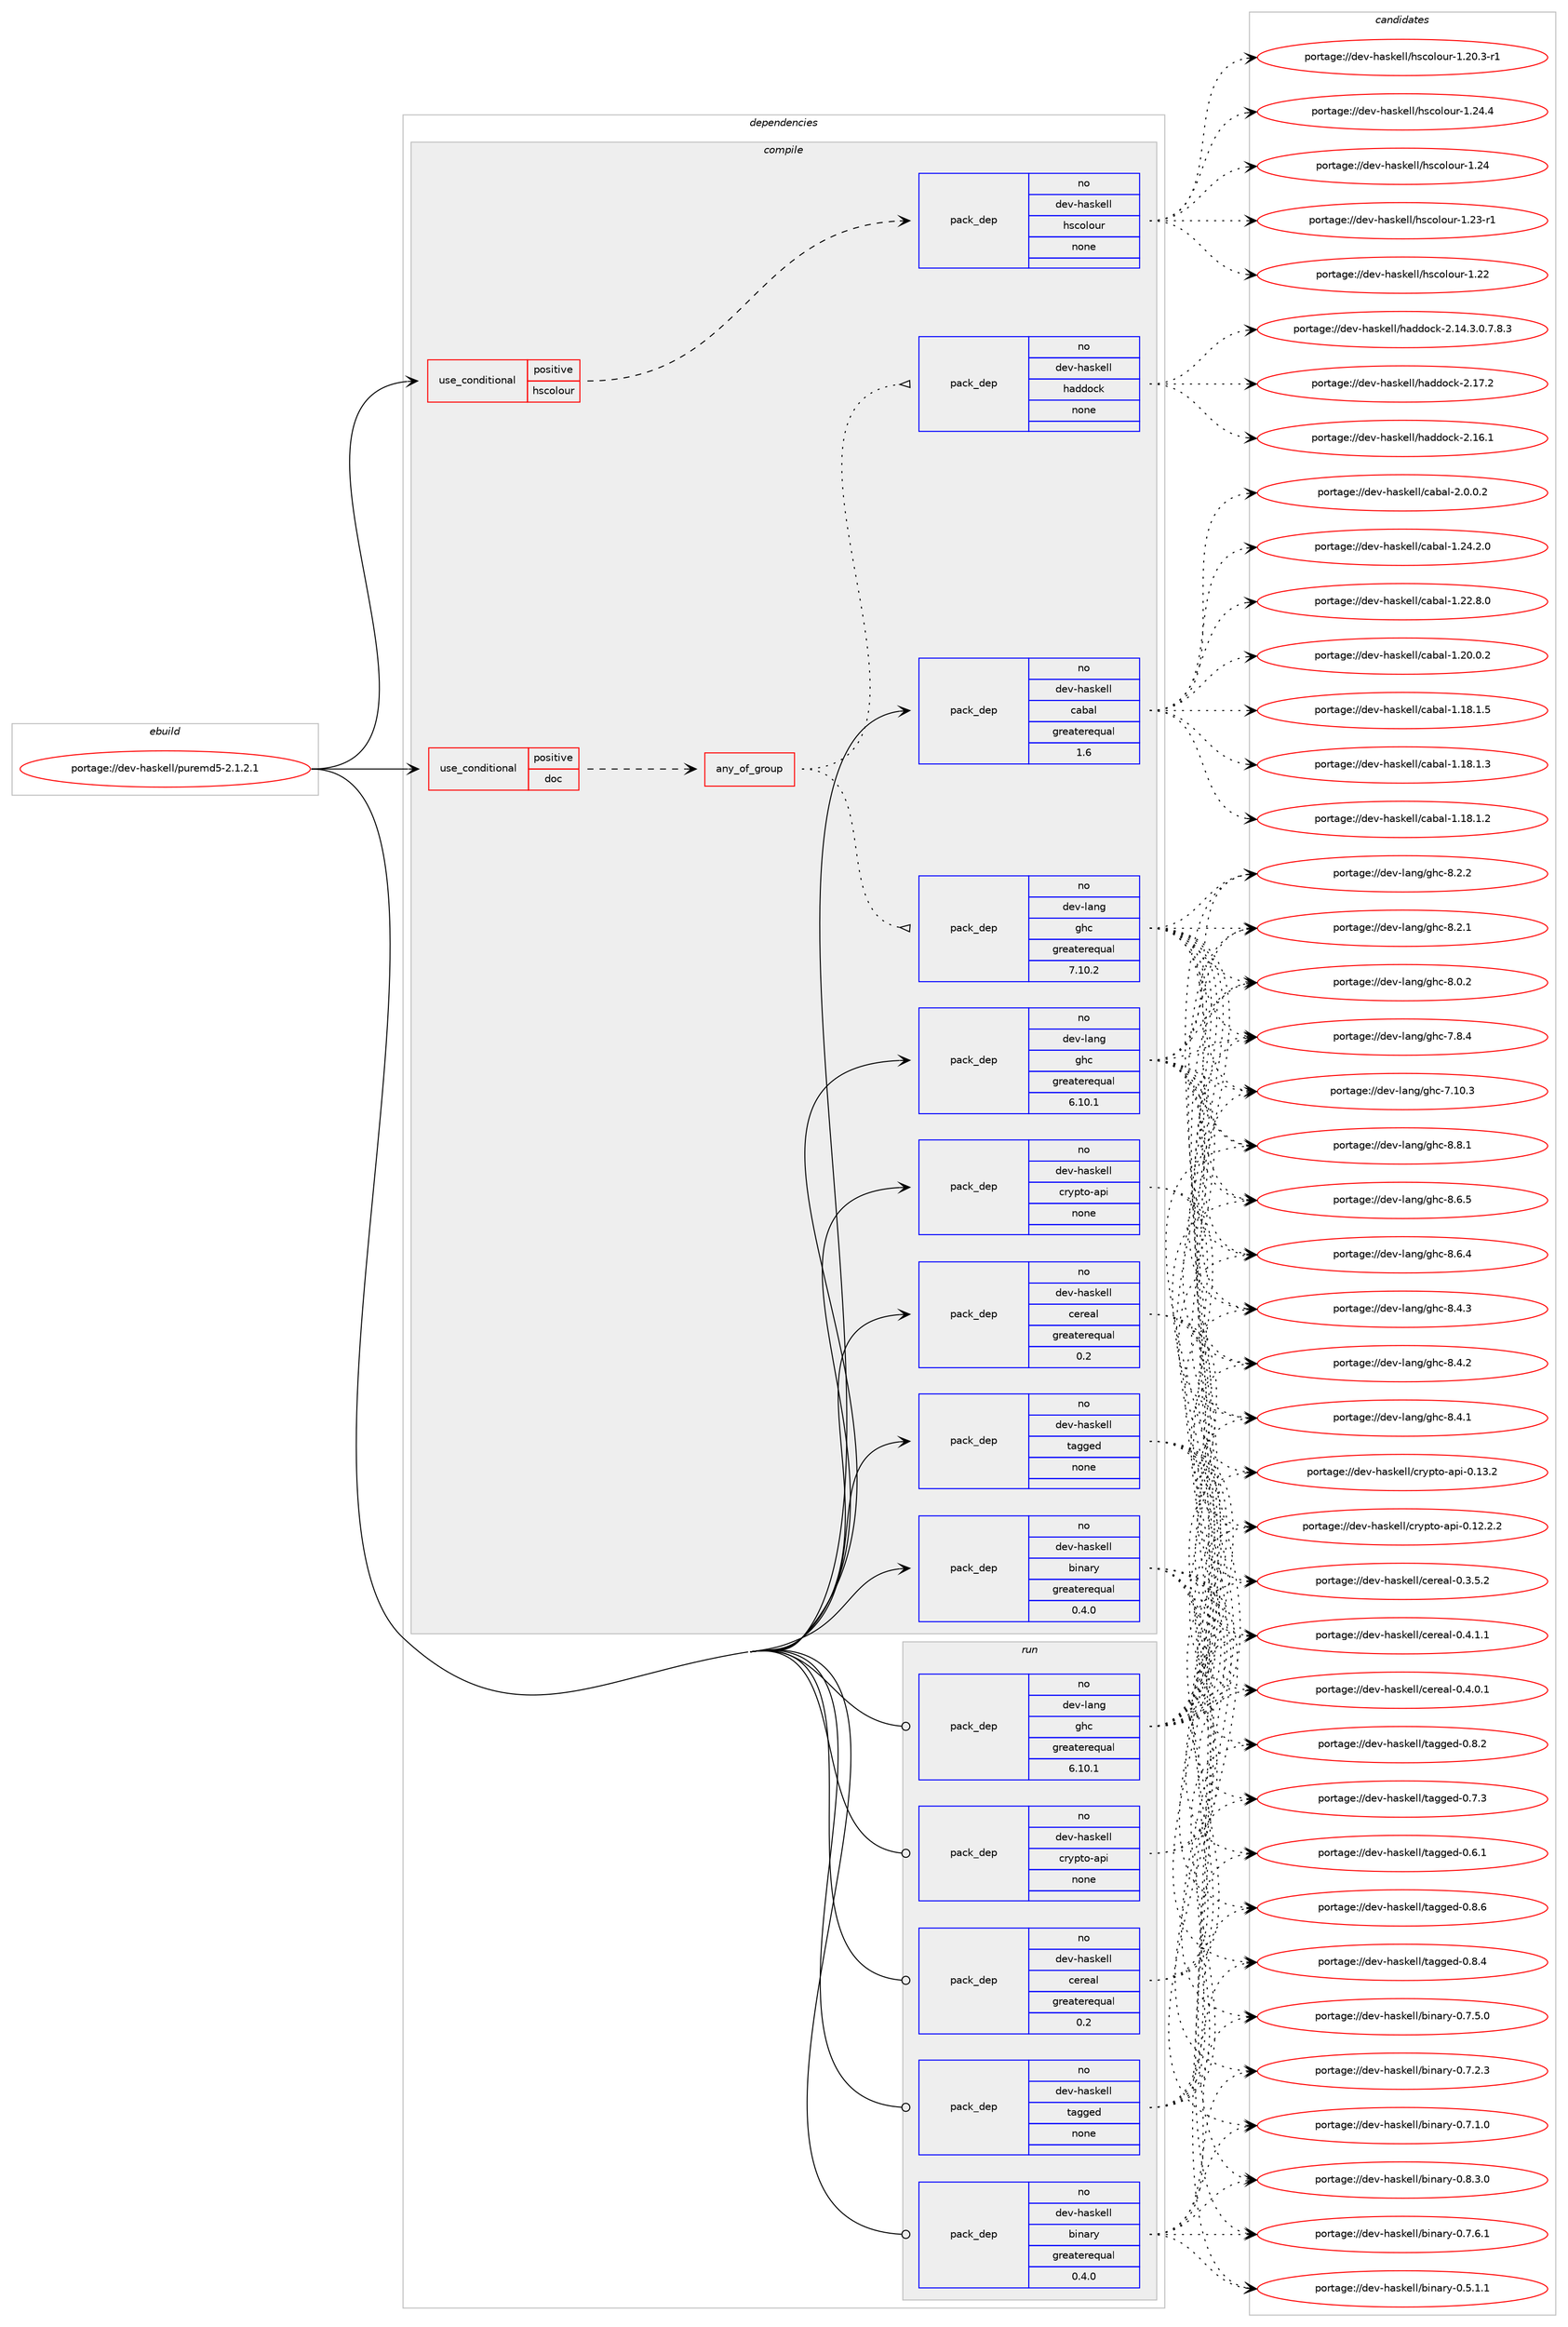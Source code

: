 digraph prolog {

# *************
# Graph options
# *************

newrank=true;
concentrate=true;
compound=true;
graph [rankdir=LR,fontname=Helvetica,fontsize=10,ranksep=1.5];#, ranksep=2.5, nodesep=0.2];
edge  [arrowhead=vee];
node  [fontname=Helvetica,fontsize=10];

# **********
# The ebuild
# **********

subgraph cluster_leftcol {
color=gray;
label=<<i>ebuild</i>>;
id [label="portage://dev-haskell/puremd5-2.1.2.1", color=red, width=4, href="../dev-haskell/puremd5-2.1.2.1.svg"];
}

# ****************
# The dependencies
# ****************

subgraph cluster_midcol {
color=gray;
label=<<i>dependencies</i>>;
subgraph cluster_compile {
fillcolor="#eeeeee";
style=filled;
label=<<i>compile</i>>;
subgraph cond132105 {
dependency547590 [label=<<TABLE BORDER="0" CELLBORDER="1" CELLSPACING="0" CELLPADDING="4"><TR><TD ROWSPAN="3" CELLPADDING="10">use_conditional</TD></TR><TR><TD>positive</TD></TR><TR><TD>doc</TD></TR></TABLE>>, shape=none, color=red];
subgraph any5876 {
dependency547591 [label=<<TABLE BORDER="0" CELLBORDER="1" CELLSPACING="0" CELLPADDING="4"><TR><TD CELLPADDING="10">any_of_group</TD></TR></TABLE>>, shape=none, color=red];subgraph pack409372 {
dependency547592 [label=<<TABLE BORDER="0" CELLBORDER="1" CELLSPACING="0" CELLPADDING="4" WIDTH="220"><TR><TD ROWSPAN="6" CELLPADDING="30">pack_dep</TD></TR><TR><TD WIDTH="110">no</TD></TR><TR><TD>dev-haskell</TD></TR><TR><TD>haddock</TD></TR><TR><TD>none</TD></TR><TR><TD></TD></TR></TABLE>>, shape=none, color=blue];
}
dependency547591:e -> dependency547592:w [weight=20,style="dotted",arrowhead="oinv"];
subgraph pack409373 {
dependency547593 [label=<<TABLE BORDER="0" CELLBORDER="1" CELLSPACING="0" CELLPADDING="4" WIDTH="220"><TR><TD ROWSPAN="6" CELLPADDING="30">pack_dep</TD></TR><TR><TD WIDTH="110">no</TD></TR><TR><TD>dev-lang</TD></TR><TR><TD>ghc</TD></TR><TR><TD>greaterequal</TD></TR><TR><TD>7.10.2</TD></TR></TABLE>>, shape=none, color=blue];
}
dependency547591:e -> dependency547593:w [weight=20,style="dotted",arrowhead="oinv"];
}
dependency547590:e -> dependency547591:w [weight=20,style="dashed",arrowhead="vee"];
}
id:e -> dependency547590:w [weight=20,style="solid",arrowhead="vee"];
subgraph cond132106 {
dependency547594 [label=<<TABLE BORDER="0" CELLBORDER="1" CELLSPACING="0" CELLPADDING="4"><TR><TD ROWSPAN="3" CELLPADDING="10">use_conditional</TD></TR><TR><TD>positive</TD></TR><TR><TD>hscolour</TD></TR></TABLE>>, shape=none, color=red];
subgraph pack409374 {
dependency547595 [label=<<TABLE BORDER="0" CELLBORDER="1" CELLSPACING="0" CELLPADDING="4" WIDTH="220"><TR><TD ROWSPAN="6" CELLPADDING="30">pack_dep</TD></TR><TR><TD WIDTH="110">no</TD></TR><TR><TD>dev-haskell</TD></TR><TR><TD>hscolour</TD></TR><TR><TD>none</TD></TR><TR><TD></TD></TR></TABLE>>, shape=none, color=blue];
}
dependency547594:e -> dependency547595:w [weight=20,style="dashed",arrowhead="vee"];
}
id:e -> dependency547594:w [weight=20,style="solid",arrowhead="vee"];
subgraph pack409375 {
dependency547596 [label=<<TABLE BORDER="0" CELLBORDER="1" CELLSPACING="0" CELLPADDING="4" WIDTH="220"><TR><TD ROWSPAN="6" CELLPADDING="30">pack_dep</TD></TR><TR><TD WIDTH="110">no</TD></TR><TR><TD>dev-haskell</TD></TR><TR><TD>binary</TD></TR><TR><TD>greaterequal</TD></TR><TR><TD>0.4.0</TD></TR></TABLE>>, shape=none, color=blue];
}
id:e -> dependency547596:w [weight=20,style="solid",arrowhead="vee"];
subgraph pack409376 {
dependency547597 [label=<<TABLE BORDER="0" CELLBORDER="1" CELLSPACING="0" CELLPADDING="4" WIDTH="220"><TR><TD ROWSPAN="6" CELLPADDING="30">pack_dep</TD></TR><TR><TD WIDTH="110">no</TD></TR><TR><TD>dev-haskell</TD></TR><TR><TD>cabal</TD></TR><TR><TD>greaterequal</TD></TR><TR><TD>1.6</TD></TR></TABLE>>, shape=none, color=blue];
}
id:e -> dependency547597:w [weight=20,style="solid",arrowhead="vee"];
subgraph pack409377 {
dependency547598 [label=<<TABLE BORDER="0" CELLBORDER="1" CELLSPACING="0" CELLPADDING="4" WIDTH="220"><TR><TD ROWSPAN="6" CELLPADDING="30">pack_dep</TD></TR><TR><TD WIDTH="110">no</TD></TR><TR><TD>dev-haskell</TD></TR><TR><TD>cereal</TD></TR><TR><TD>greaterequal</TD></TR><TR><TD>0.2</TD></TR></TABLE>>, shape=none, color=blue];
}
id:e -> dependency547598:w [weight=20,style="solid",arrowhead="vee"];
subgraph pack409378 {
dependency547599 [label=<<TABLE BORDER="0" CELLBORDER="1" CELLSPACING="0" CELLPADDING="4" WIDTH="220"><TR><TD ROWSPAN="6" CELLPADDING="30">pack_dep</TD></TR><TR><TD WIDTH="110">no</TD></TR><TR><TD>dev-haskell</TD></TR><TR><TD>crypto-api</TD></TR><TR><TD>none</TD></TR><TR><TD></TD></TR></TABLE>>, shape=none, color=blue];
}
id:e -> dependency547599:w [weight=20,style="solid",arrowhead="vee"];
subgraph pack409379 {
dependency547600 [label=<<TABLE BORDER="0" CELLBORDER="1" CELLSPACING="0" CELLPADDING="4" WIDTH="220"><TR><TD ROWSPAN="6" CELLPADDING="30">pack_dep</TD></TR><TR><TD WIDTH="110">no</TD></TR><TR><TD>dev-haskell</TD></TR><TR><TD>tagged</TD></TR><TR><TD>none</TD></TR><TR><TD></TD></TR></TABLE>>, shape=none, color=blue];
}
id:e -> dependency547600:w [weight=20,style="solid",arrowhead="vee"];
subgraph pack409380 {
dependency547601 [label=<<TABLE BORDER="0" CELLBORDER="1" CELLSPACING="0" CELLPADDING="4" WIDTH="220"><TR><TD ROWSPAN="6" CELLPADDING="30">pack_dep</TD></TR><TR><TD WIDTH="110">no</TD></TR><TR><TD>dev-lang</TD></TR><TR><TD>ghc</TD></TR><TR><TD>greaterequal</TD></TR><TR><TD>6.10.1</TD></TR></TABLE>>, shape=none, color=blue];
}
id:e -> dependency547601:w [weight=20,style="solid",arrowhead="vee"];
}
subgraph cluster_compileandrun {
fillcolor="#eeeeee";
style=filled;
label=<<i>compile and run</i>>;
}
subgraph cluster_run {
fillcolor="#eeeeee";
style=filled;
label=<<i>run</i>>;
subgraph pack409381 {
dependency547602 [label=<<TABLE BORDER="0" CELLBORDER="1" CELLSPACING="0" CELLPADDING="4" WIDTH="220"><TR><TD ROWSPAN="6" CELLPADDING="30">pack_dep</TD></TR><TR><TD WIDTH="110">no</TD></TR><TR><TD>dev-haskell</TD></TR><TR><TD>binary</TD></TR><TR><TD>greaterequal</TD></TR><TR><TD>0.4.0</TD></TR></TABLE>>, shape=none, color=blue];
}
id:e -> dependency547602:w [weight=20,style="solid",arrowhead="odot"];
subgraph pack409382 {
dependency547603 [label=<<TABLE BORDER="0" CELLBORDER="1" CELLSPACING="0" CELLPADDING="4" WIDTH="220"><TR><TD ROWSPAN="6" CELLPADDING="30">pack_dep</TD></TR><TR><TD WIDTH="110">no</TD></TR><TR><TD>dev-haskell</TD></TR><TR><TD>cereal</TD></TR><TR><TD>greaterequal</TD></TR><TR><TD>0.2</TD></TR></TABLE>>, shape=none, color=blue];
}
id:e -> dependency547603:w [weight=20,style="solid",arrowhead="odot"];
subgraph pack409383 {
dependency547604 [label=<<TABLE BORDER="0" CELLBORDER="1" CELLSPACING="0" CELLPADDING="4" WIDTH="220"><TR><TD ROWSPAN="6" CELLPADDING="30">pack_dep</TD></TR><TR><TD WIDTH="110">no</TD></TR><TR><TD>dev-haskell</TD></TR><TR><TD>crypto-api</TD></TR><TR><TD>none</TD></TR><TR><TD></TD></TR></TABLE>>, shape=none, color=blue];
}
id:e -> dependency547604:w [weight=20,style="solid",arrowhead="odot"];
subgraph pack409384 {
dependency547605 [label=<<TABLE BORDER="0" CELLBORDER="1" CELLSPACING="0" CELLPADDING="4" WIDTH="220"><TR><TD ROWSPAN="6" CELLPADDING="30">pack_dep</TD></TR><TR><TD WIDTH="110">no</TD></TR><TR><TD>dev-haskell</TD></TR><TR><TD>tagged</TD></TR><TR><TD>none</TD></TR><TR><TD></TD></TR></TABLE>>, shape=none, color=blue];
}
id:e -> dependency547605:w [weight=20,style="solid",arrowhead="odot"];
subgraph pack409385 {
dependency547606 [label=<<TABLE BORDER="0" CELLBORDER="1" CELLSPACING="0" CELLPADDING="4" WIDTH="220"><TR><TD ROWSPAN="6" CELLPADDING="30">pack_dep</TD></TR><TR><TD WIDTH="110">no</TD></TR><TR><TD>dev-lang</TD></TR><TR><TD>ghc</TD></TR><TR><TD>greaterequal</TD></TR><TR><TD>6.10.1</TD></TR></TABLE>>, shape=none, color=blue];
}
id:e -> dependency547606:w [weight=20,style="solid",arrowhead="odot"];
}
}

# **************
# The candidates
# **************

subgraph cluster_choices {
rank=same;
color=gray;
label=<<i>candidates</i>>;

subgraph choice409372 {
color=black;
nodesep=1;
choice100101118451049711510710110810847104971001001119910745504649554650 [label="portage://dev-haskell/haddock-2.17.2", color=red, width=4,href="../dev-haskell/haddock-2.17.2.svg"];
choice100101118451049711510710110810847104971001001119910745504649544649 [label="portage://dev-haskell/haddock-2.16.1", color=red, width=4,href="../dev-haskell/haddock-2.16.1.svg"];
choice1001011184510497115107101108108471049710010011199107455046495246514648465546564651 [label="portage://dev-haskell/haddock-2.14.3.0.7.8.3", color=red, width=4,href="../dev-haskell/haddock-2.14.3.0.7.8.3.svg"];
dependency547592:e -> choice100101118451049711510710110810847104971001001119910745504649554650:w [style=dotted,weight="100"];
dependency547592:e -> choice100101118451049711510710110810847104971001001119910745504649544649:w [style=dotted,weight="100"];
dependency547592:e -> choice1001011184510497115107101108108471049710010011199107455046495246514648465546564651:w [style=dotted,weight="100"];
}
subgraph choice409373 {
color=black;
nodesep=1;
choice10010111845108971101034710310499455646564649 [label="portage://dev-lang/ghc-8.8.1", color=red, width=4,href="../dev-lang/ghc-8.8.1.svg"];
choice10010111845108971101034710310499455646544653 [label="portage://dev-lang/ghc-8.6.5", color=red, width=4,href="../dev-lang/ghc-8.6.5.svg"];
choice10010111845108971101034710310499455646544652 [label="portage://dev-lang/ghc-8.6.4", color=red, width=4,href="../dev-lang/ghc-8.6.4.svg"];
choice10010111845108971101034710310499455646524651 [label="portage://dev-lang/ghc-8.4.3", color=red, width=4,href="../dev-lang/ghc-8.4.3.svg"];
choice10010111845108971101034710310499455646524650 [label="portage://dev-lang/ghc-8.4.2", color=red, width=4,href="../dev-lang/ghc-8.4.2.svg"];
choice10010111845108971101034710310499455646524649 [label="portage://dev-lang/ghc-8.4.1", color=red, width=4,href="../dev-lang/ghc-8.4.1.svg"];
choice10010111845108971101034710310499455646504650 [label="portage://dev-lang/ghc-8.2.2", color=red, width=4,href="../dev-lang/ghc-8.2.2.svg"];
choice10010111845108971101034710310499455646504649 [label="portage://dev-lang/ghc-8.2.1", color=red, width=4,href="../dev-lang/ghc-8.2.1.svg"];
choice10010111845108971101034710310499455646484650 [label="portage://dev-lang/ghc-8.0.2", color=red, width=4,href="../dev-lang/ghc-8.0.2.svg"];
choice10010111845108971101034710310499455546564652 [label="portage://dev-lang/ghc-7.8.4", color=red, width=4,href="../dev-lang/ghc-7.8.4.svg"];
choice1001011184510897110103471031049945554649484651 [label="portage://dev-lang/ghc-7.10.3", color=red, width=4,href="../dev-lang/ghc-7.10.3.svg"];
dependency547593:e -> choice10010111845108971101034710310499455646564649:w [style=dotted,weight="100"];
dependency547593:e -> choice10010111845108971101034710310499455646544653:w [style=dotted,weight="100"];
dependency547593:e -> choice10010111845108971101034710310499455646544652:w [style=dotted,weight="100"];
dependency547593:e -> choice10010111845108971101034710310499455646524651:w [style=dotted,weight="100"];
dependency547593:e -> choice10010111845108971101034710310499455646524650:w [style=dotted,weight="100"];
dependency547593:e -> choice10010111845108971101034710310499455646524649:w [style=dotted,weight="100"];
dependency547593:e -> choice10010111845108971101034710310499455646504650:w [style=dotted,weight="100"];
dependency547593:e -> choice10010111845108971101034710310499455646504649:w [style=dotted,weight="100"];
dependency547593:e -> choice10010111845108971101034710310499455646484650:w [style=dotted,weight="100"];
dependency547593:e -> choice10010111845108971101034710310499455546564652:w [style=dotted,weight="100"];
dependency547593:e -> choice1001011184510897110103471031049945554649484651:w [style=dotted,weight="100"];
}
subgraph choice409374 {
color=black;
nodesep=1;
choice1001011184510497115107101108108471041159911110811111711445494650524652 [label="portage://dev-haskell/hscolour-1.24.4", color=red, width=4,href="../dev-haskell/hscolour-1.24.4.svg"];
choice100101118451049711510710110810847104115991111081111171144549465052 [label="portage://dev-haskell/hscolour-1.24", color=red, width=4,href="../dev-haskell/hscolour-1.24.svg"];
choice1001011184510497115107101108108471041159911110811111711445494650514511449 [label="portage://dev-haskell/hscolour-1.23-r1", color=red, width=4,href="../dev-haskell/hscolour-1.23-r1.svg"];
choice100101118451049711510710110810847104115991111081111171144549465050 [label="portage://dev-haskell/hscolour-1.22", color=red, width=4,href="../dev-haskell/hscolour-1.22.svg"];
choice10010111845104971151071011081084710411599111108111117114454946504846514511449 [label="portage://dev-haskell/hscolour-1.20.3-r1", color=red, width=4,href="../dev-haskell/hscolour-1.20.3-r1.svg"];
dependency547595:e -> choice1001011184510497115107101108108471041159911110811111711445494650524652:w [style=dotted,weight="100"];
dependency547595:e -> choice100101118451049711510710110810847104115991111081111171144549465052:w [style=dotted,weight="100"];
dependency547595:e -> choice1001011184510497115107101108108471041159911110811111711445494650514511449:w [style=dotted,weight="100"];
dependency547595:e -> choice100101118451049711510710110810847104115991111081111171144549465050:w [style=dotted,weight="100"];
dependency547595:e -> choice10010111845104971151071011081084710411599111108111117114454946504846514511449:w [style=dotted,weight="100"];
}
subgraph choice409375 {
color=black;
nodesep=1;
choice10010111845104971151071011081084798105110971141214548465646514648 [label="portage://dev-haskell/binary-0.8.3.0", color=red, width=4,href="../dev-haskell/binary-0.8.3.0.svg"];
choice10010111845104971151071011081084798105110971141214548465546544649 [label="portage://dev-haskell/binary-0.7.6.1", color=red, width=4,href="../dev-haskell/binary-0.7.6.1.svg"];
choice10010111845104971151071011081084798105110971141214548465546534648 [label="portage://dev-haskell/binary-0.7.5.0", color=red, width=4,href="../dev-haskell/binary-0.7.5.0.svg"];
choice10010111845104971151071011081084798105110971141214548465546504651 [label="portage://dev-haskell/binary-0.7.2.3", color=red, width=4,href="../dev-haskell/binary-0.7.2.3.svg"];
choice10010111845104971151071011081084798105110971141214548465546494648 [label="portage://dev-haskell/binary-0.7.1.0", color=red, width=4,href="../dev-haskell/binary-0.7.1.0.svg"];
choice10010111845104971151071011081084798105110971141214548465346494649 [label="portage://dev-haskell/binary-0.5.1.1", color=red, width=4,href="../dev-haskell/binary-0.5.1.1.svg"];
dependency547596:e -> choice10010111845104971151071011081084798105110971141214548465646514648:w [style=dotted,weight="100"];
dependency547596:e -> choice10010111845104971151071011081084798105110971141214548465546544649:w [style=dotted,weight="100"];
dependency547596:e -> choice10010111845104971151071011081084798105110971141214548465546534648:w [style=dotted,weight="100"];
dependency547596:e -> choice10010111845104971151071011081084798105110971141214548465546504651:w [style=dotted,weight="100"];
dependency547596:e -> choice10010111845104971151071011081084798105110971141214548465546494648:w [style=dotted,weight="100"];
dependency547596:e -> choice10010111845104971151071011081084798105110971141214548465346494649:w [style=dotted,weight="100"];
}
subgraph choice409376 {
color=black;
nodesep=1;
choice100101118451049711510710110810847999798971084550464846484650 [label="portage://dev-haskell/cabal-2.0.0.2", color=red, width=4,href="../dev-haskell/cabal-2.0.0.2.svg"];
choice10010111845104971151071011081084799979897108454946505246504648 [label="portage://dev-haskell/cabal-1.24.2.0", color=red, width=4,href="../dev-haskell/cabal-1.24.2.0.svg"];
choice10010111845104971151071011081084799979897108454946505046564648 [label="portage://dev-haskell/cabal-1.22.8.0", color=red, width=4,href="../dev-haskell/cabal-1.22.8.0.svg"];
choice10010111845104971151071011081084799979897108454946504846484650 [label="portage://dev-haskell/cabal-1.20.0.2", color=red, width=4,href="../dev-haskell/cabal-1.20.0.2.svg"];
choice10010111845104971151071011081084799979897108454946495646494653 [label="portage://dev-haskell/cabal-1.18.1.5", color=red, width=4,href="../dev-haskell/cabal-1.18.1.5.svg"];
choice10010111845104971151071011081084799979897108454946495646494651 [label="portage://dev-haskell/cabal-1.18.1.3", color=red, width=4,href="../dev-haskell/cabal-1.18.1.3.svg"];
choice10010111845104971151071011081084799979897108454946495646494650 [label="portage://dev-haskell/cabal-1.18.1.2", color=red, width=4,href="../dev-haskell/cabal-1.18.1.2.svg"];
dependency547597:e -> choice100101118451049711510710110810847999798971084550464846484650:w [style=dotted,weight="100"];
dependency547597:e -> choice10010111845104971151071011081084799979897108454946505246504648:w [style=dotted,weight="100"];
dependency547597:e -> choice10010111845104971151071011081084799979897108454946505046564648:w [style=dotted,weight="100"];
dependency547597:e -> choice10010111845104971151071011081084799979897108454946504846484650:w [style=dotted,weight="100"];
dependency547597:e -> choice10010111845104971151071011081084799979897108454946495646494653:w [style=dotted,weight="100"];
dependency547597:e -> choice10010111845104971151071011081084799979897108454946495646494651:w [style=dotted,weight="100"];
dependency547597:e -> choice10010111845104971151071011081084799979897108454946495646494650:w [style=dotted,weight="100"];
}
subgraph choice409377 {
color=black;
nodesep=1;
choice10010111845104971151071011081084799101114101971084548465246494649 [label="portage://dev-haskell/cereal-0.4.1.1", color=red, width=4,href="../dev-haskell/cereal-0.4.1.1.svg"];
choice10010111845104971151071011081084799101114101971084548465246484649 [label="portage://dev-haskell/cereal-0.4.0.1", color=red, width=4,href="../dev-haskell/cereal-0.4.0.1.svg"];
choice10010111845104971151071011081084799101114101971084548465146534650 [label="portage://dev-haskell/cereal-0.3.5.2", color=red, width=4,href="../dev-haskell/cereal-0.3.5.2.svg"];
dependency547598:e -> choice10010111845104971151071011081084799101114101971084548465246494649:w [style=dotted,weight="100"];
dependency547598:e -> choice10010111845104971151071011081084799101114101971084548465246484649:w [style=dotted,weight="100"];
dependency547598:e -> choice10010111845104971151071011081084799101114101971084548465146534650:w [style=dotted,weight="100"];
}
subgraph choice409378 {
color=black;
nodesep=1;
choice10010111845104971151071011081084799114121112116111459711210545484649514650 [label="portage://dev-haskell/crypto-api-0.13.2", color=red, width=4,href="../dev-haskell/crypto-api-0.13.2.svg"];
choice100101118451049711510710110810847991141211121161114597112105454846495046504650 [label="portage://dev-haskell/crypto-api-0.12.2.2", color=red, width=4,href="../dev-haskell/crypto-api-0.12.2.2.svg"];
dependency547599:e -> choice10010111845104971151071011081084799114121112116111459711210545484649514650:w [style=dotted,weight="100"];
dependency547599:e -> choice100101118451049711510710110810847991141211121161114597112105454846495046504650:w [style=dotted,weight="100"];
}
subgraph choice409379 {
color=black;
nodesep=1;
choice10010111845104971151071011081084711697103103101100454846564654 [label="portage://dev-haskell/tagged-0.8.6", color=red, width=4,href="../dev-haskell/tagged-0.8.6.svg"];
choice10010111845104971151071011081084711697103103101100454846564652 [label="portage://dev-haskell/tagged-0.8.4", color=red, width=4,href="../dev-haskell/tagged-0.8.4.svg"];
choice10010111845104971151071011081084711697103103101100454846564650 [label="portage://dev-haskell/tagged-0.8.2", color=red, width=4,href="../dev-haskell/tagged-0.8.2.svg"];
choice10010111845104971151071011081084711697103103101100454846554651 [label="portage://dev-haskell/tagged-0.7.3", color=red, width=4,href="../dev-haskell/tagged-0.7.3.svg"];
choice10010111845104971151071011081084711697103103101100454846544649 [label="portage://dev-haskell/tagged-0.6.1", color=red, width=4,href="../dev-haskell/tagged-0.6.1.svg"];
dependency547600:e -> choice10010111845104971151071011081084711697103103101100454846564654:w [style=dotted,weight="100"];
dependency547600:e -> choice10010111845104971151071011081084711697103103101100454846564652:w [style=dotted,weight="100"];
dependency547600:e -> choice10010111845104971151071011081084711697103103101100454846564650:w [style=dotted,weight="100"];
dependency547600:e -> choice10010111845104971151071011081084711697103103101100454846554651:w [style=dotted,weight="100"];
dependency547600:e -> choice10010111845104971151071011081084711697103103101100454846544649:w [style=dotted,weight="100"];
}
subgraph choice409380 {
color=black;
nodesep=1;
choice10010111845108971101034710310499455646564649 [label="portage://dev-lang/ghc-8.8.1", color=red, width=4,href="../dev-lang/ghc-8.8.1.svg"];
choice10010111845108971101034710310499455646544653 [label="portage://dev-lang/ghc-8.6.5", color=red, width=4,href="../dev-lang/ghc-8.6.5.svg"];
choice10010111845108971101034710310499455646544652 [label="portage://dev-lang/ghc-8.6.4", color=red, width=4,href="../dev-lang/ghc-8.6.4.svg"];
choice10010111845108971101034710310499455646524651 [label="portage://dev-lang/ghc-8.4.3", color=red, width=4,href="../dev-lang/ghc-8.4.3.svg"];
choice10010111845108971101034710310499455646524650 [label="portage://dev-lang/ghc-8.4.2", color=red, width=4,href="../dev-lang/ghc-8.4.2.svg"];
choice10010111845108971101034710310499455646524649 [label="portage://dev-lang/ghc-8.4.1", color=red, width=4,href="../dev-lang/ghc-8.4.1.svg"];
choice10010111845108971101034710310499455646504650 [label="portage://dev-lang/ghc-8.2.2", color=red, width=4,href="../dev-lang/ghc-8.2.2.svg"];
choice10010111845108971101034710310499455646504649 [label="portage://dev-lang/ghc-8.2.1", color=red, width=4,href="../dev-lang/ghc-8.2.1.svg"];
choice10010111845108971101034710310499455646484650 [label="portage://dev-lang/ghc-8.0.2", color=red, width=4,href="../dev-lang/ghc-8.0.2.svg"];
choice10010111845108971101034710310499455546564652 [label="portage://dev-lang/ghc-7.8.4", color=red, width=4,href="../dev-lang/ghc-7.8.4.svg"];
choice1001011184510897110103471031049945554649484651 [label="portage://dev-lang/ghc-7.10.3", color=red, width=4,href="../dev-lang/ghc-7.10.3.svg"];
dependency547601:e -> choice10010111845108971101034710310499455646564649:w [style=dotted,weight="100"];
dependency547601:e -> choice10010111845108971101034710310499455646544653:w [style=dotted,weight="100"];
dependency547601:e -> choice10010111845108971101034710310499455646544652:w [style=dotted,weight="100"];
dependency547601:e -> choice10010111845108971101034710310499455646524651:w [style=dotted,weight="100"];
dependency547601:e -> choice10010111845108971101034710310499455646524650:w [style=dotted,weight="100"];
dependency547601:e -> choice10010111845108971101034710310499455646524649:w [style=dotted,weight="100"];
dependency547601:e -> choice10010111845108971101034710310499455646504650:w [style=dotted,weight="100"];
dependency547601:e -> choice10010111845108971101034710310499455646504649:w [style=dotted,weight="100"];
dependency547601:e -> choice10010111845108971101034710310499455646484650:w [style=dotted,weight="100"];
dependency547601:e -> choice10010111845108971101034710310499455546564652:w [style=dotted,weight="100"];
dependency547601:e -> choice1001011184510897110103471031049945554649484651:w [style=dotted,weight="100"];
}
subgraph choice409381 {
color=black;
nodesep=1;
choice10010111845104971151071011081084798105110971141214548465646514648 [label="portage://dev-haskell/binary-0.8.3.0", color=red, width=4,href="../dev-haskell/binary-0.8.3.0.svg"];
choice10010111845104971151071011081084798105110971141214548465546544649 [label="portage://dev-haskell/binary-0.7.6.1", color=red, width=4,href="../dev-haskell/binary-0.7.6.1.svg"];
choice10010111845104971151071011081084798105110971141214548465546534648 [label="portage://dev-haskell/binary-0.7.5.0", color=red, width=4,href="../dev-haskell/binary-0.7.5.0.svg"];
choice10010111845104971151071011081084798105110971141214548465546504651 [label="portage://dev-haskell/binary-0.7.2.3", color=red, width=4,href="../dev-haskell/binary-0.7.2.3.svg"];
choice10010111845104971151071011081084798105110971141214548465546494648 [label="portage://dev-haskell/binary-0.7.1.0", color=red, width=4,href="../dev-haskell/binary-0.7.1.0.svg"];
choice10010111845104971151071011081084798105110971141214548465346494649 [label="portage://dev-haskell/binary-0.5.1.1", color=red, width=4,href="../dev-haskell/binary-0.5.1.1.svg"];
dependency547602:e -> choice10010111845104971151071011081084798105110971141214548465646514648:w [style=dotted,weight="100"];
dependency547602:e -> choice10010111845104971151071011081084798105110971141214548465546544649:w [style=dotted,weight="100"];
dependency547602:e -> choice10010111845104971151071011081084798105110971141214548465546534648:w [style=dotted,weight="100"];
dependency547602:e -> choice10010111845104971151071011081084798105110971141214548465546504651:w [style=dotted,weight="100"];
dependency547602:e -> choice10010111845104971151071011081084798105110971141214548465546494648:w [style=dotted,weight="100"];
dependency547602:e -> choice10010111845104971151071011081084798105110971141214548465346494649:w [style=dotted,weight="100"];
}
subgraph choice409382 {
color=black;
nodesep=1;
choice10010111845104971151071011081084799101114101971084548465246494649 [label="portage://dev-haskell/cereal-0.4.1.1", color=red, width=4,href="../dev-haskell/cereal-0.4.1.1.svg"];
choice10010111845104971151071011081084799101114101971084548465246484649 [label="portage://dev-haskell/cereal-0.4.0.1", color=red, width=4,href="../dev-haskell/cereal-0.4.0.1.svg"];
choice10010111845104971151071011081084799101114101971084548465146534650 [label="portage://dev-haskell/cereal-0.3.5.2", color=red, width=4,href="../dev-haskell/cereal-0.3.5.2.svg"];
dependency547603:e -> choice10010111845104971151071011081084799101114101971084548465246494649:w [style=dotted,weight="100"];
dependency547603:e -> choice10010111845104971151071011081084799101114101971084548465246484649:w [style=dotted,weight="100"];
dependency547603:e -> choice10010111845104971151071011081084799101114101971084548465146534650:w [style=dotted,weight="100"];
}
subgraph choice409383 {
color=black;
nodesep=1;
choice10010111845104971151071011081084799114121112116111459711210545484649514650 [label="portage://dev-haskell/crypto-api-0.13.2", color=red, width=4,href="../dev-haskell/crypto-api-0.13.2.svg"];
choice100101118451049711510710110810847991141211121161114597112105454846495046504650 [label="portage://dev-haskell/crypto-api-0.12.2.2", color=red, width=4,href="../dev-haskell/crypto-api-0.12.2.2.svg"];
dependency547604:e -> choice10010111845104971151071011081084799114121112116111459711210545484649514650:w [style=dotted,weight="100"];
dependency547604:e -> choice100101118451049711510710110810847991141211121161114597112105454846495046504650:w [style=dotted,weight="100"];
}
subgraph choice409384 {
color=black;
nodesep=1;
choice10010111845104971151071011081084711697103103101100454846564654 [label="portage://dev-haskell/tagged-0.8.6", color=red, width=4,href="../dev-haskell/tagged-0.8.6.svg"];
choice10010111845104971151071011081084711697103103101100454846564652 [label="portage://dev-haskell/tagged-0.8.4", color=red, width=4,href="../dev-haskell/tagged-0.8.4.svg"];
choice10010111845104971151071011081084711697103103101100454846564650 [label="portage://dev-haskell/tagged-0.8.2", color=red, width=4,href="../dev-haskell/tagged-0.8.2.svg"];
choice10010111845104971151071011081084711697103103101100454846554651 [label="portage://dev-haskell/tagged-0.7.3", color=red, width=4,href="../dev-haskell/tagged-0.7.3.svg"];
choice10010111845104971151071011081084711697103103101100454846544649 [label="portage://dev-haskell/tagged-0.6.1", color=red, width=4,href="../dev-haskell/tagged-0.6.1.svg"];
dependency547605:e -> choice10010111845104971151071011081084711697103103101100454846564654:w [style=dotted,weight="100"];
dependency547605:e -> choice10010111845104971151071011081084711697103103101100454846564652:w [style=dotted,weight="100"];
dependency547605:e -> choice10010111845104971151071011081084711697103103101100454846564650:w [style=dotted,weight="100"];
dependency547605:e -> choice10010111845104971151071011081084711697103103101100454846554651:w [style=dotted,weight="100"];
dependency547605:e -> choice10010111845104971151071011081084711697103103101100454846544649:w [style=dotted,weight="100"];
}
subgraph choice409385 {
color=black;
nodesep=1;
choice10010111845108971101034710310499455646564649 [label="portage://dev-lang/ghc-8.8.1", color=red, width=4,href="../dev-lang/ghc-8.8.1.svg"];
choice10010111845108971101034710310499455646544653 [label="portage://dev-lang/ghc-8.6.5", color=red, width=4,href="../dev-lang/ghc-8.6.5.svg"];
choice10010111845108971101034710310499455646544652 [label="portage://dev-lang/ghc-8.6.4", color=red, width=4,href="../dev-lang/ghc-8.6.4.svg"];
choice10010111845108971101034710310499455646524651 [label="portage://dev-lang/ghc-8.4.3", color=red, width=4,href="../dev-lang/ghc-8.4.3.svg"];
choice10010111845108971101034710310499455646524650 [label="portage://dev-lang/ghc-8.4.2", color=red, width=4,href="../dev-lang/ghc-8.4.2.svg"];
choice10010111845108971101034710310499455646524649 [label="portage://dev-lang/ghc-8.4.1", color=red, width=4,href="../dev-lang/ghc-8.4.1.svg"];
choice10010111845108971101034710310499455646504650 [label="portage://dev-lang/ghc-8.2.2", color=red, width=4,href="../dev-lang/ghc-8.2.2.svg"];
choice10010111845108971101034710310499455646504649 [label="portage://dev-lang/ghc-8.2.1", color=red, width=4,href="../dev-lang/ghc-8.2.1.svg"];
choice10010111845108971101034710310499455646484650 [label="portage://dev-lang/ghc-8.0.2", color=red, width=4,href="../dev-lang/ghc-8.0.2.svg"];
choice10010111845108971101034710310499455546564652 [label="portage://dev-lang/ghc-7.8.4", color=red, width=4,href="../dev-lang/ghc-7.8.4.svg"];
choice1001011184510897110103471031049945554649484651 [label="portage://dev-lang/ghc-7.10.3", color=red, width=4,href="../dev-lang/ghc-7.10.3.svg"];
dependency547606:e -> choice10010111845108971101034710310499455646564649:w [style=dotted,weight="100"];
dependency547606:e -> choice10010111845108971101034710310499455646544653:w [style=dotted,weight="100"];
dependency547606:e -> choice10010111845108971101034710310499455646544652:w [style=dotted,weight="100"];
dependency547606:e -> choice10010111845108971101034710310499455646524651:w [style=dotted,weight="100"];
dependency547606:e -> choice10010111845108971101034710310499455646524650:w [style=dotted,weight="100"];
dependency547606:e -> choice10010111845108971101034710310499455646524649:w [style=dotted,weight="100"];
dependency547606:e -> choice10010111845108971101034710310499455646504650:w [style=dotted,weight="100"];
dependency547606:e -> choice10010111845108971101034710310499455646504649:w [style=dotted,weight="100"];
dependency547606:e -> choice10010111845108971101034710310499455646484650:w [style=dotted,weight="100"];
dependency547606:e -> choice10010111845108971101034710310499455546564652:w [style=dotted,weight="100"];
dependency547606:e -> choice1001011184510897110103471031049945554649484651:w [style=dotted,weight="100"];
}
}

}
